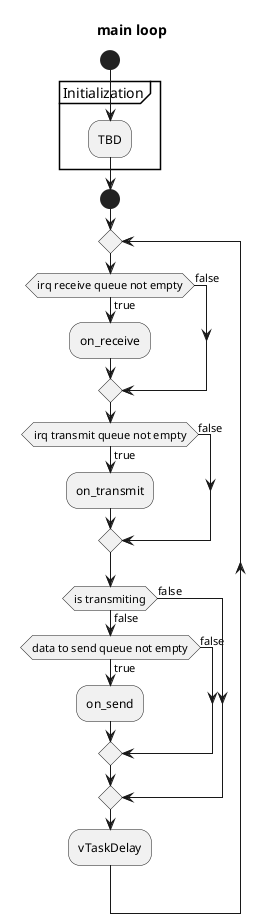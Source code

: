 @startuml

title main loop
start

partition Initialization {
:TBD;
}

start
repeat

if (irq receive queue not empty) then (true)
    :on_receive;
    else (false)
endif


if (irq transmit queue not empty) then (true)
    :on_transmit;
    else (false)
endif


if (is transmiting) then (false)
    if (data to send queue not empty) then (true)
        :on_send;
    else (false)
    endif
else (false)
endif

:vTaskDelay;


@enduml